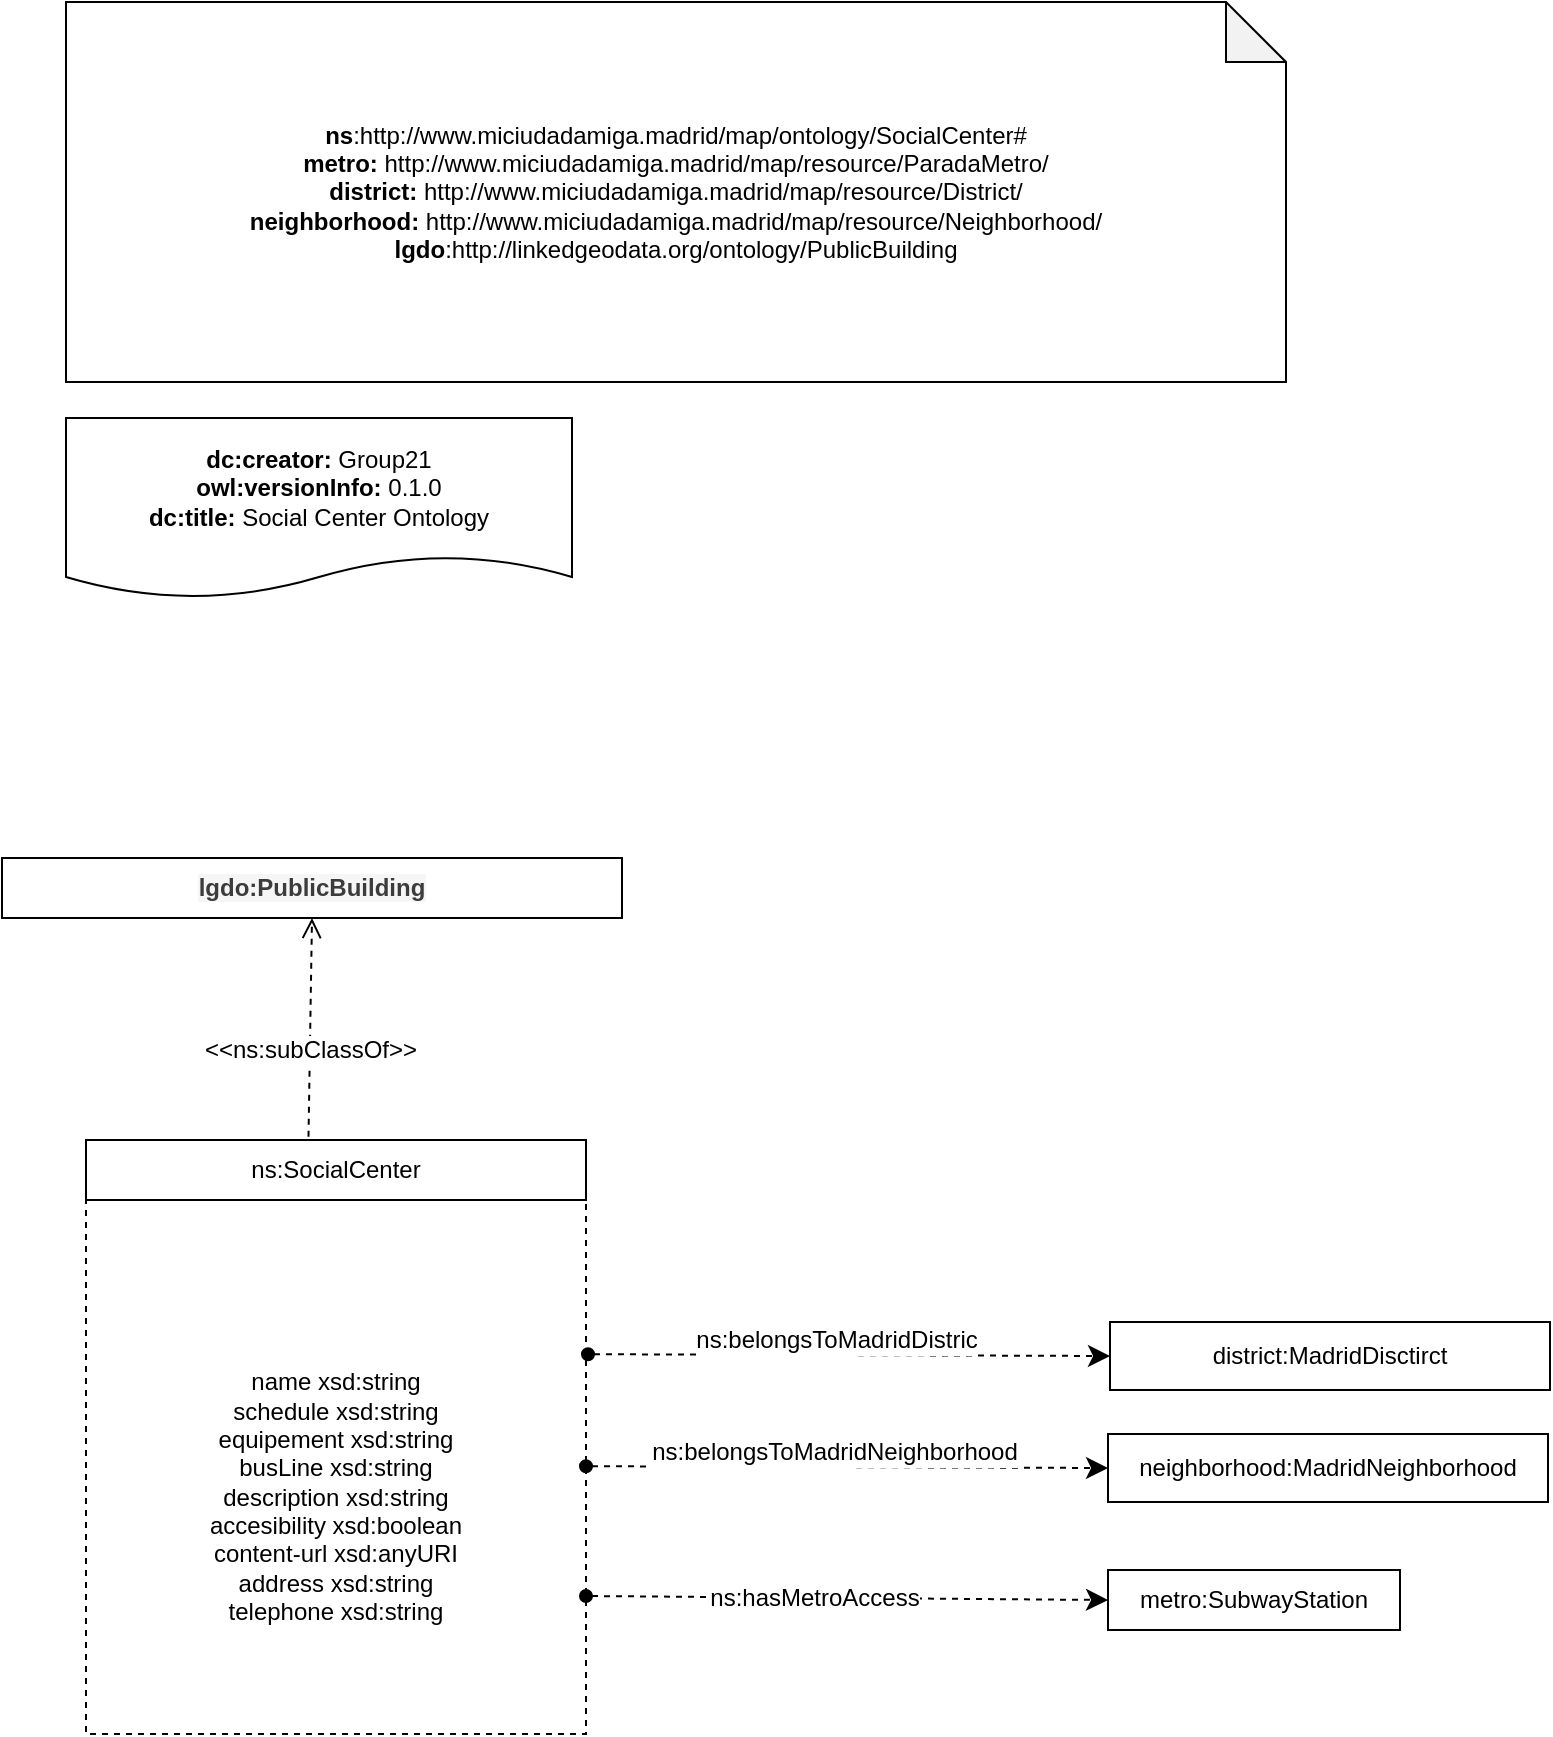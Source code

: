 <mxfile version="20.5.3" type="device"><diagram id="9PM6FLSkvyJNw-woXXAw" name="Página-1"><mxGraphModel dx="1278" dy="560" grid="1" gridSize="10" guides="1" tooltips="1" connect="1" arrows="1" fold="1" page="1" pageScale="1" pageWidth="827" pageHeight="1169" math="0" shadow="0"><root><mxCell id="0"/><mxCell id="1" parent="0"/><mxCell id="TgU285kArSeetrimVc_d-1" value="&lt;div&gt;&lt;br&gt;&lt;/div&gt;&lt;div&gt;&lt;b&gt;ns&lt;/b&gt;:http://www.miciudadamiga.madrid/map/ontology/SocialCenter#&lt;b&gt;&lt;br&gt;&lt;/b&gt;&lt;/div&gt;&lt;div&gt;&lt;b style=&quot;background-color: initial;&quot;&gt;metro:&amp;nbsp;&lt;/b&gt;&lt;span style=&quot;background-color: initial;&quot;&gt;http://www.miciudadamiga.madrid/map/resource/ParadaMetro/&lt;/span&gt;&lt;br&gt;&lt;/div&gt;&lt;div&gt;&lt;b style=&quot;background-color: initial;&quot;&gt;district:&amp;nbsp;&lt;/b&gt;http://www.miciudadamiga.madrid/map/resource/District/&lt;br&gt;&lt;/div&gt;&lt;div&gt;&lt;b style=&quot;background-color: initial;&quot;&gt;neighborhood:&amp;nbsp;&lt;/b&gt;http://www.miciudadamiga.madrid/map/resource/Neighborhood/&lt;br&gt;&lt;/div&gt;&lt;div&gt;&lt;b style=&quot;background-color: initial;&quot;&gt;lgdo&lt;/b&gt;&lt;span style=&quot;background-color: initial;&quot;&gt;:http://linkedgeodata.org/ontology/PublicBuilding&lt;/span&gt;&lt;br&gt;&lt;/div&gt;&lt;div&gt;&lt;br&gt;&lt;/div&gt;" style="shape=note;whiteSpace=wrap;html=1;backgroundOutline=1;darkOpacity=0.05;" parent="1" vertex="1"><mxGeometry x="40" y="20" width="610" height="190" as="geometry"/></mxCell><mxCell id="TgU285kArSeetrimVc_d-2" value="&lt;div&gt;&lt;b&gt;dc:creator:&lt;/b&gt;&amp;nbsp;Group21&lt;/div&gt;&lt;div&gt;&lt;b&gt;owl:versionInfo:&lt;/b&gt; 0.1.0&lt;/div&gt;&lt;div&gt;&lt;b&gt;dc:title:&lt;/b&gt;&amp;nbsp;Social Center Ontology&lt;/div&gt;" style="shape=document;whiteSpace=wrap;html=1;boundedLbl=1;labelBackgroundColor=#ffffff;strokeColor=#000000;fontSize=12;fontColor=#000000;size=0.233;" parent="1" vertex="1"><mxGeometry x="40" y="228" width="253" height="90" as="geometry"/></mxCell><mxCell id="SgGzgOKirr2fM64_-Xsk-3" value="&lt;br&gt;&lt;br&gt;name xsd:string&lt;br&gt;schedule xsd:string&lt;br&gt;equipement xsd:string&lt;br&gt;busLine xsd:string&lt;br&gt;description xsd:string&lt;br&gt;accesibility xsd:boolean&lt;br&gt;content-url xsd:anyURI&lt;br&gt;address xsd:string&lt;br&gt;telephone xsd:string" style="rounded=0;whiteSpace=wrap;html=1;snapToPoint=1;points=[[0.1,0],[0.2,0],[0.3,0],[0.4,0],[0.5,0],[0.6,0],[0.7,0],[0.8,0],[0.9,0],[0,0.1],[0,0.3],[0,0.5],[0,0.7],[0,0.9],[0.1,1],[0.2,1],[0.3,1],[0.4,1],[0.5,1],[0.6,1],[0.7,1],[0.8,1],[0.9,1],[1,0.1],[1,0.3],[1,0.5],[1,0.7],[1,0.9]];dashed=1;" parent="1" vertex="1"><mxGeometry x="50" y="619" width="250" height="267" as="geometry"/></mxCell><mxCell id="SgGzgOKirr2fM64_-Xsk-4" value="ns:SocialCenter" style="rounded=0;whiteSpace=wrap;html=1;snapToPoint=1;points=[[0.1,0],[0.2,0],[0.3,0],[0.4,0],[0.5,0],[0.6,0],[0.7,0],[0.8,0],[0.9,0],[0,0.1],[0,0.3],[0,0.5],[0,0.7],[0,0.9],[0.1,1],[0.2,1],[0.3,1],[0.4,1],[0.5,1],[0.6,1],[0.7,1],[0.8,1],[0.9,1],[1,0.1],[1,0.3],[1,0.5],[1,0.7],[1,0.9]];" parent="1" vertex="1"><mxGeometry x="50" y="589" width="250" height="30" as="geometry"/></mxCell><mxCell id="SgGzgOKirr2fM64_-Xsk-22" value="neighborhood:MadridNeighborhood" style="rounded=0;whiteSpace=wrap;html=1;snapToPoint=1;points=[[0.1,0],[0.2,0],[0.3,0],[0.4,0],[0.5,0],[0.6,0],[0.7,0],[0.8,0],[0.9,0],[0,0.1],[0,0.3],[0,0.5],[0,0.7],[0,0.9],[0.1,1],[0.2,1],[0.3,1],[0.4,1],[0.5,1],[0.6,1],[0.7,1],[0.8,1],[0.9,1],[1,0.1],[1,0.3],[1,0.5],[1,0.7],[1,0.9]];" parent="1" vertex="1"><mxGeometry x="561" y="736" width="220" height="34" as="geometry"/></mxCell><mxCell id="SgGzgOKirr2fM64_-Xsk-24" value="" style="endArrow=classic;html=1;exitX=1;exitY=0.3;exitDx=0;exitDy=0;entryX=0;entryY=0.5;entryDx=0;entryDy=0;endSize=8;startArrow=oval;startFill=1;dashed=1;arcSize=0;rounded=0;" parent="1" target="SgGzgOKirr2fM64_-Xsk-22" edge="1"><mxGeometry width="50" height="50" relative="1" as="geometry"><mxPoint x="300" y="752.1" as="sourcePoint"/><mxPoint x="319.0" y="666.33" as="targetPoint"/><Array as="points"/></mxGeometry></mxCell><mxCell id="SgGzgOKirr2fM64_-Xsk-45" value="metro:SubwayStation" style="rounded=0;whiteSpace=wrap;html=1;snapToPoint=1;points=[[0.1,0],[0.2,0],[0.3,0],[0.4,0],[0.5,0],[0.6,0],[0.7,0],[0.8,0],[0.9,0],[0,0.1],[0,0.3],[0,0.5],[0,0.7],[0,0.9],[0.1,1],[0.2,1],[0.3,1],[0.4,1],[0.5,1],[0.6,1],[0.7,1],[0.8,1],[0.9,1],[1,0.1],[1,0.3],[1,0.5],[1,0.7],[1,0.9]];" parent="1" vertex="1"><mxGeometry x="561" y="804" width="146" height="30" as="geometry"/></mxCell><mxCell id="SgGzgOKirr2fM64_-Xsk-47" value="" style="endArrow=classic;html=1;entryX=0;entryY=0.5;entryDx=0;entryDy=0;endSize=8;startArrow=oval;startFill=1;dashed=1;arcSize=0;rounded=0;" parent="1" target="SgGzgOKirr2fM64_-Xsk-45" edge="1"><mxGeometry width="50" height="50" relative="1" as="geometry"><mxPoint x="300" y="817" as="sourcePoint"/><mxPoint x="502.0" y="920.33" as="targetPoint"/></mxGeometry></mxCell><mxCell id="SgGzgOKirr2fM64_-Xsk-48" value="&lt;div&gt;ns:hasMetroAccess&lt;/div&gt;" style="text;html=1;align=center;verticalAlign=middle;resizable=0;points=[];labelBackgroundColor=#ffffff;" parent="SgGzgOKirr2fM64_-Xsk-47" vertex="1" connectable="0"><mxGeometry x="-0.127" relative="1" as="geometry"><mxPoint as="offset"/></mxGeometry></mxCell><mxCell id="5EZsgR92pzxHU3DBG-NL-3" value="&lt;div&gt;ns:belongsToMadridNeighborhood&lt;/div&gt;" style="text;html=1;align=center;verticalAlign=middle;resizable=0;points=[];labelBackgroundColor=#ffffff;" parent="1" vertex="1" connectable="0"><mxGeometry x="394.0" y="744.001" as="geometry"><mxPoint x="30" y="1" as="offset"/></mxGeometry></mxCell><mxCell id="1jVDMJrO1-c1TS5ILfD_-3" value="&lt;span style=&quot;background-color: initial;&quot;&gt;district:MadridDisctirct&lt;/span&gt;" style="rounded=0;whiteSpace=wrap;html=1;snapToPoint=1;points=[[0.1,0],[0.2,0],[0.3,0],[0.4,0],[0.5,0],[0.6,0],[0.7,0],[0.8,0],[0.9,0],[0,0.1],[0,0.3],[0,0.5],[0,0.7],[0,0.9],[0.1,1],[0.2,1],[0.3,1],[0.4,1],[0.5,1],[0.6,1],[0.7,1],[0.8,1],[0.9,1],[1,0.1],[1,0.3],[1,0.5],[1,0.7],[1,0.9]];" parent="1" vertex="1"><mxGeometry x="562" y="680" width="220" height="34" as="geometry"/></mxCell><mxCell id="1jVDMJrO1-c1TS5ILfD_-4" value="" style="endArrow=classic;html=1;exitX=1;exitY=0.3;exitDx=0;exitDy=0;entryX=0;entryY=0.5;entryDx=0;entryDy=0;endSize=8;startArrow=oval;startFill=1;dashed=1;arcSize=0;rounded=0;" parent="1" target="1jVDMJrO1-c1TS5ILfD_-3" edge="1"><mxGeometry width="50" height="50" relative="1" as="geometry"><mxPoint x="301" y="696.1" as="sourcePoint"/><mxPoint x="320.0" y="610.33" as="targetPoint"/><Array as="points"/></mxGeometry></mxCell><mxCell id="1jVDMJrO1-c1TS5ILfD_-5" value="&lt;div&gt;ns:belongsToMadridDistric&lt;/div&gt;" style="text;html=1;align=center;verticalAlign=middle;resizable=0;points=[];labelBackgroundColor=#ffffff;" parent="1" vertex="1" connectable="0"><mxGeometry x="395.0" y="688.001" as="geometry"><mxPoint x="30" y="1" as="offset"/></mxGeometry></mxCell><mxCell id="CiubAc0ZpZ87c33IO2K0-7" value="" style="endArrow=open;html=1;fontColor=#000099;exitX=0.445;exitY=-0.053;exitDx=0;exitDy=0;endFill=0;dashed=1;entryX=0.5;entryY=1;entryDx=0;entryDy=0;endSize=8;arcSize=0;rounded=0;exitPerimeter=0;" parent="1" source="SgGzgOKirr2fM64_-Xsk-4" target="CiubAc0ZpZ87c33IO2K0-9" edge="1"><mxGeometry width="50" height="50" relative="1" as="geometry"><mxPoint x="410" y="490" as="sourcePoint"/><mxPoint x="293.0" y="430" as="targetPoint"/></mxGeometry></mxCell><mxCell id="CiubAc0ZpZ87c33IO2K0-8" value="&amp;lt;&amp;lt;ns:subClassOf&amp;gt;&amp;gt;" style="text;html=1;align=center;verticalAlign=middle;resizable=0;points=[];fontColor=#000000;labelBackgroundColor=#ffffff;" parent="CiubAc0ZpZ87c33IO2K0-7" vertex="1" connectable="0"><mxGeometry x="-0.328" relative="1" as="geometry"><mxPoint y="-7.14" as="offset"/></mxGeometry></mxCell><mxCell id="CiubAc0ZpZ87c33IO2K0-9" value="&lt;a style=&quot;outline: none; margin: 0px; padding: 0px; border: 0px; text-decoration-line: none; color: rgb(60, 60, 60); font-weight: 700; text-align: left; background-color: rgb(246, 246, 246);&quot; target=&quot;_blank&quot; href=&quot;http://linkedgeodata.org/ontology/PublicBuilding&quot;&gt;&lt;font style=&quot;font-size: 12px;&quot;&gt;lgdo:PublicBuilding&lt;/font&gt;&lt;/a&gt;" style="rounded=0;whiteSpace=wrap;html=1;snapToPoint=1;points=[[0.1,0],[0.2,0],[0.3,0],[0.4,0],[0.5,0],[0.6,0],[0.7,0],[0.8,0],[0.9,0],[0,0.1],[0,0.3],[0,0.5],[0,0.7],[0,0.9],[0.1,1],[0.2,1],[0.3,1],[0.4,1],[0.5,1],[0.6,1],[0.7,1],[0.8,1],[0.9,1],[1,0.1],[1,0.3],[1,0.5],[1,0.7],[1,0.9]];" parent="1" vertex="1"><mxGeometry x="8" y="448" width="310" height="30" as="geometry"/></mxCell></root></mxGraphModel></diagram></mxfile>